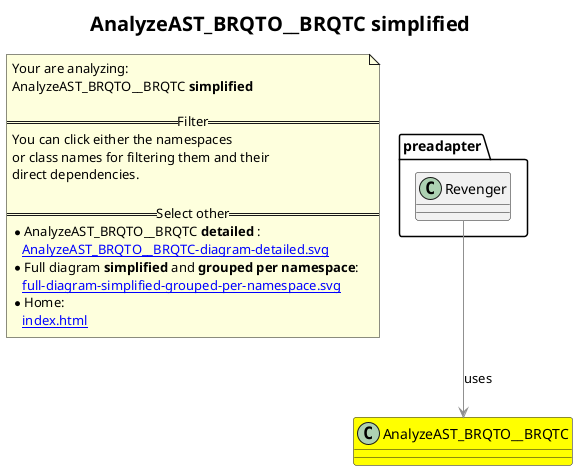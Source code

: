 @startuml
title <size:20>AnalyzeAST_BRQTO__BRQTC **simplified** </size>
note "Your are analyzing:\nAnalyzeAST_BRQTO__BRQTC **simplified** \n\n==Filter==\nYou can click either the namespaces \nor class names for filtering them and their\ndirect dependencies.\n\n==Select other==\n* AnalyzeAST_BRQTO__BRQTC **detailed** :\n   [[AnalyzeAST_BRQTO__BRQTC-diagram-detailed.svg]]\n* Full diagram **simplified** and **grouped per namespace**:\n   [[full-diagram-simplified-grouped-per-namespace.svg]]\n* Home:\n   [[index.html]]" as FloatingNote
class AnalyzeAST_BRQTO__BRQTC [[AnalyzeAST_BRQTO__BRQTC-diagram-simplified.svg]] #yellow {
}
class preadapter.Revenger [[preadapter.Revenger-diagram-simplified.svg]]  {
}
 ' *************************************** 
 ' *************************************** 
 ' *************************************** 
' Class relations extracted from namespace:
' 
' Class relations extracted from namespace:
' preadapter
preadapter.Revenger -[#909090]-> AnalyzeAST_BRQTO__BRQTC  : uses 
@enduml